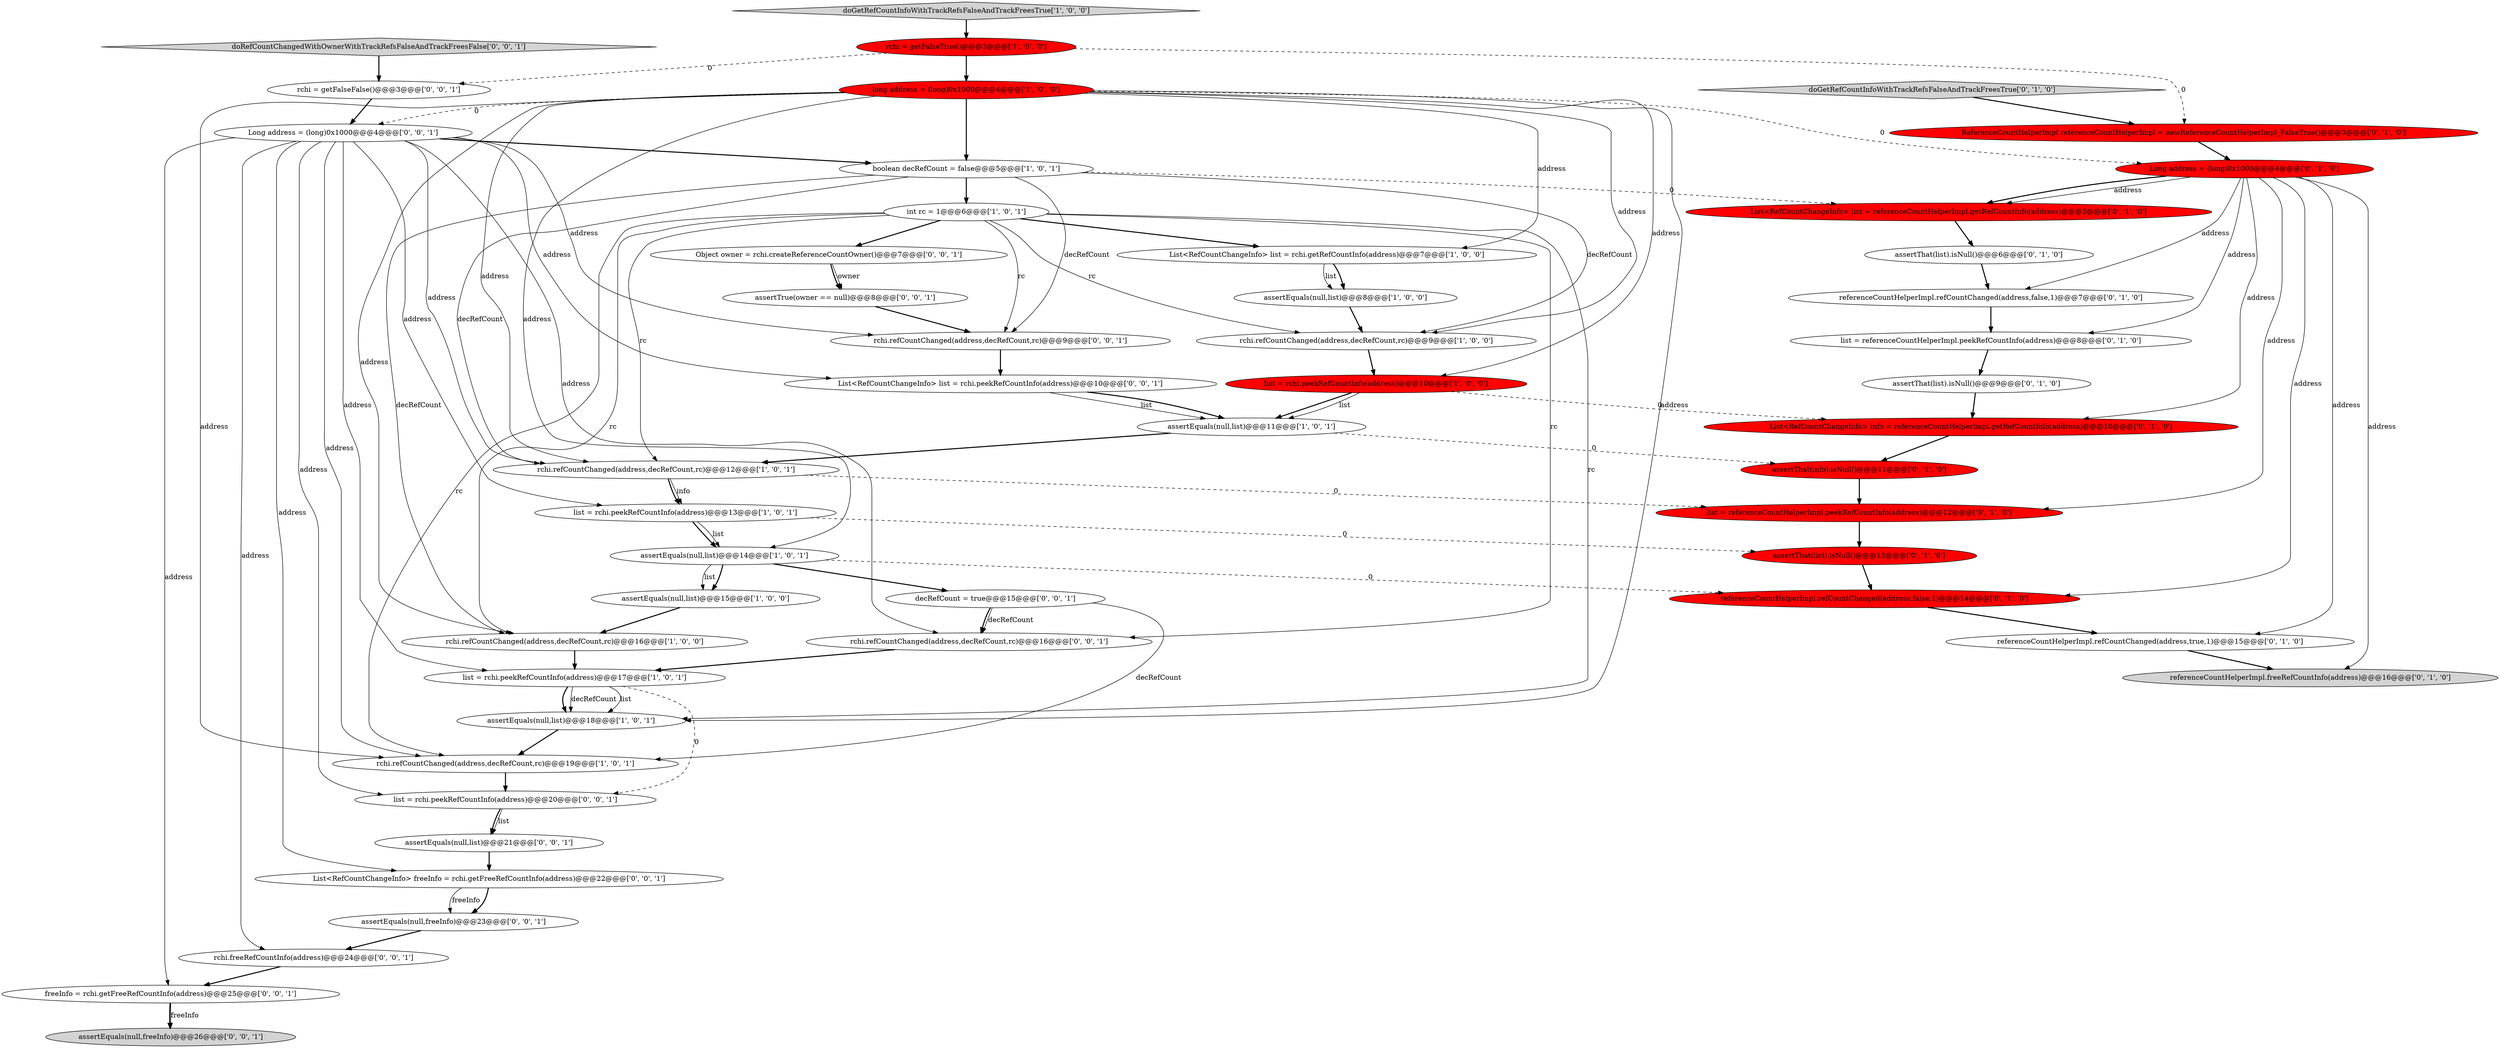 digraph {
3 [style = filled, label = "doGetRefCountInfoWithTrackRefsFalseAndTrackFreesTrue['1', '0', '0']", fillcolor = lightgray, shape = diamond image = "AAA0AAABBB1BBB"];
15 [style = filled, label = "rchi.refCountChanged(address,decRefCount,rc)@@@12@@@['1', '0', '1']", fillcolor = white, shape = ellipse image = "AAA0AAABBB1BBB"];
24 [style = filled, label = "assertThat(list).isNull()@@@13@@@['0', '1', '0']", fillcolor = red, shape = ellipse image = "AAA1AAABBB2BBB"];
33 [style = filled, label = "list = rchi.peekRefCountInfo(address)@@@20@@@['0', '0', '1']", fillcolor = white, shape = ellipse image = "AAA0AAABBB3BBB"];
25 [style = filled, label = "list = referenceCountHelperImpl.peekRefCountInfo(address)@@@12@@@['0', '1', '0']", fillcolor = red, shape = ellipse image = "AAA1AAABBB2BBB"];
38 [style = filled, label = "rchi.refCountChanged(address,decRefCount,rc)@@@9@@@['0', '0', '1']", fillcolor = white, shape = ellipse image = "AAA0AAABBB3BBB"];
40 [style = filled, label = "List<RefCountChangeInfo> list = rchi.peekRefCountInfo(address)@@@10@@@['0', '0', '1']", fillcolor = white, shape = ellipse image = "AAA0AAABBB3BBB"];
47 [style = filled, label = "rchi = getFalseFalse()@@@3@@@['0', '0', '1']", fillcolor = white, shape = ellipse image = "AAA0AAABBB3BBB"];
30 [style = filled, label = "referenceCountHelperImpl.refCountChanged(address,true,1)@@@15@@@['0', '1', '0']", fillcolor = white, shape = ellipse image = "AAA0AAABBB2BBB"];
39 [style = filled, label = "assertTrue(owner == null)@@@8@@@['0', '0', '1']", fillcolor = white, shape = ellipse image = "AAA0AAABBB3BBB"];
4 [style = filled, label = "rchi.refCountChanged(address,decRefCount,rc)@@@19@@@['1', '0', '1']", fillcolor = white, shape = ellipse image = "AAA0AAABBB1BBB"];
29 [style = filled, label = "referenceCountHelperImpl.freeRefCountInfo(address)@@@16@@@['0', '1', '0']", fillcolor = lightgray, shape = ellipse image = "AAA0AAABBB2BBB"];
28 [style = filled, label = "assertThat(info).isNull()@@@11@@@['0', '1', '0']", fillcolor = red, shape = ellipse image = "AAA1AAABBB2BBB"];
27 [style = filled, label = "referenceCountHelperImpl.refCountChanged(address,false,1)@@@7@@@['0', '1', '0']", fillcolor = white, shape = ellipse image = "AAA0AAABBB2BBB"];
45 [style = filled, label = "assertEquals(null,list)@@@21@@@['0', '0', '1']", fillcolor = white, shape = ellipse image = "AAA0AAABBB3BBB"];
21 [style = filled, label = "List<RefCountChangeInfo> info = referenceCountHelperImpl.getRefCountInfo(address)@@@10@@@['0', '1', '0']", fillcolor = red, shape = ellipse image = "AAA1AAABBB2BBB"];
22 [style = filled, label = "assertThat(list).isNull()@@@6@@@['0', '1', '0']", fillcolor = white, shape = ellipse image = "AAA0AAABBB2BBB"];
48 [style = filled, label = "assertEquals(null,freeInfo)@@@26@@@['0', '0', '1']", fillcolor = lightgray, shape = ellipse image = "AAA0AAABBB3BBB"];
1 [style = filled, label = "List<RefCountChangeInfo> list = rchi.getRefCountInfo(address)@@@7@@@['1', '0', '0']", fillcolor = white, shape = ellipse image = "AAA0AAABBB1BBB"];
41 [style = filled, label = "doRefCountChangedWithOwnerWithTrackRefsFalseAndTrackFreesFalse['0', '0', '1']", fillcolor = lightgray, shape = diamond image = "AAA0AAABBB3BBB"];
36 [style = filled, label = "rchi.refCountChanged(address,decRefCount,rc)@@@16@@@['0', '0', '1']", fillcolor = white, shape = ellipse image = "AAA0AAABBB3BBB"];
37 [style = filled, label = "Long address = (long)0x1000@@@4@@@['0', '0', '1']", fillcolor = white, shape = ellipse image = "AAA0AAABBB3BBB"];
12 [style = filled, label = "assertEquals(null,list)@@@8@@@['1', '0', '0']", fillcolor = white, shape = ellipse image = "AAA0AAABBB1BBB"];
17 [style = filled, label = "assertEquals(null,list)@@@15@@@['1', '0', '0']", fillcolor = white, shape = ellipse image = "AAA0AAABBB1BBB"];
23 [style = filled, label = "list = referenceCountHelperImpl.peekRefCountInfo(address)@@@8@@@['0', '1', '0']", fillcolor = white, shape = ellipse image = "AAA0AAABBB2BBB"];
16 [style = filled, label = "list = rchi.peekRefCountInfo(address)@@@17@@@['1', '0', '1']", fillcolor = white, shape = ellipse image = "AAA0AAABBB1BBB"];
18 [style = filled, label = "List<RefCountChangeInfo> list = referenceCountHelperImpl.getRefCountInfo(address)@@@5@@@['0', '1', '0']", fillcolor = red, shape = ellipse image = "AAA1AAABBB2BBB"];
19 [style = filled, label = "ReferenceCountHelperImpl referenceCountHelperImpl = newReferenceCountHelperImpl_FalseTrue()@@@3@@@['0', '1', '0']", fillcolor = red, shape = ellipse image = "AAA1AAABBB2BBB"];
11 [style = filled, label = "assertEquals(null,list)@@@14@@@['1', '0', '1']", fillcolor = white, shape = ellipse image = "AAA0AAABBB1BBB"];
32 [style = filled, label = "assertThat(list).isNull()@@@9@@@['0', '1', '0']", fillcolor = white, shape = ellipse image = "AAA0AAABBB2BBB"];
9 [style = filled, label = "assertEquals(null,list)@@@11@@@['1', '0', '1']", fillcolor = white, shape = ellipse image = "AAA0AAABBB1BBB"];
20 [style = filled, label = "referenceCountHelperImpl.refCountChanged(address,false,1)@@@14@@@['0', '1', '0']", fillcolor = red, shape = ellipse image = "AAA1AAABBB2BBB"];
7 [style = filled, label = "list = rchi.peekRefCountInfo(address)@@@10@@@['1', '0', '0']", fillcolor = red, shape = ellipse image = "AAA1AAABBB1BBB"];
13 [style = filled, label = "boolean decRefCount = false@@@5@@@['1', '0', '1']", fillcolor = white, shape = ellipse image = "AAA0AAABBB1BBB"];
34 [style = filled, label = "assertEquals(null,freeInfo)@@@23@@@['0', '0', '1']", fillcolor = white, shape = ellipse image = "AAA0AAABBB3BBB"];
10 [style = filled, label = "long address = (long)0x1000@@@4@@@['1', '0', '0']", fillcolor = red, shape = ellipse image = "AAA1AAABBB1BBB"];
44 [style = filled, label = "Object owner = rchi.createReferenceCountOwner()@@@7@@@['0', '0', '1']", fillcolor = white, shape = ellipse image = "AAA0AAABBB3BBB"];
31 [style = filled, label = "doGetRefCountInfoWithTrackRefsFalseAndTrackFreesTrue['0', '1', '0']", fillcolor = lightgray, shape = diamond image = "AAA0AAABBB2BBB"];
46 [style = filled, label = "rchi.freeRefCountInfo(address)@@@24@@@['0', '0', '1']", fillcolor = white, shape = ellipse image = "AAA0AAABBB3BBB"];
8 [style = filled, label = "list = rchi.peekRefCountInfo(address)@@@13@@@['1', '0', '1']", fillcolor = white, shape = ellipse image = "AAA0AAABBB1BBB"];
43 [style = filled, label = "List<RefCountChangeInfo> freeInfo = rchi.getFreeRefCountInfo(address)@@@22@@@['0', '0', '1']", fillcolor = white, shape = ellipse image = "AAA0AAABBB3BBB"];
2 [style = filled, label = "assertEquals(null,list)@@@18@@@['1', '0', '1']", fillcolor = white, shape = ellipse image = "AAA0AAABBB1BBB"];
5 [style = filled, label = "rchi = getFalseTrue()@@@3@@@['1', '0', '0']", fillcolor = red, shape = ellipse image = "AAA1AAABBB1BBB"];
42 [style = filled, label = "freeInfo = rchi.getFreeRefCountInfo(address)@@@25@@@['0', '0', '1']", fillcolor = white, shape = ellipse image = "AAA0AAABBB3BBB"];
6 [style = filled, label = "rchi.refCountChanged(address,decRefCount,rc)@@@16@@@['1', '0', '0']", fillcolor = white, shape = ellipse image = "AAA0AAABBB1BBB"];
14 [style = filled, label = "rchi.refCountChanged(address,decRefCount,rc)@@@9@@@['1', '0', '0']", fillcolor = white, shape = ellipse image = "AAA0AAABBB1BBB"];
26 [style = filled, label = "Long address = (long)0x1000@@@4@@@['0', '1', '0']", fillcolor = red, shape = ellipse image = "AAA1AAABBB2BBB"];
0 [style = filled, label = "int rc = 1@@@6@@@['1', '0', '1']", fillcolor = white, shape = ellipse image = "AAA0AAABBB1BBB"];
35 [style = filled, label = "decRefCount = true@@@15@@@['0', '0', '1']", fillcolor = white, shape = ellipse image = "AAA0AAABBB3BBB"];
26->30 [style = solid, label="address"];
34->46 [style = bold, label=""];
11->20 [style = dashed, label="0"];
37->38 [style = solid, label="address"];
13->15 [style = solid, label="decRefCount"];
47->37 [style = bold, label=""];
42->48 [style = bold, label=""];
10->4 [style = solid, label="address"];
30->29 [style = bold, label=""];
21->28 [style = bold, label=""];
14->7 [style = bold, label=""];
7->9 [style = bold, label=""];
3->5 [style = bold, label=""];
15->25 [style = dashed, label="0"];
18->22 [style = bold, label=""];
45->43 [style = bold, label=""];
37->43 [style = solid, label="address"];
1->12 [style = bold, label=""];
39->38 [style = bold, label=""];
28->25 [style = bold, label=""];
33->45 [style = bold, label=""];
44->39 [style = solid, label="owner"];
0->2 [style = solid, label="rc"];
16->33 [style = dashed, label="0"];
13->18 [style = dashed, label="0"];
33->45 [style = solid, label="list"];
8->11 [style = bold, label=""];
26->21 [style = solid, label="address"];
5->10 [style = bold, label=""];
46->42 [style = bold, label=""];
7->21 [style = dashed, label="0"];
13->14 [style = solid, label="decRefCount"];
40->9 [style = solid, label="list"];
37->36 [style = solid, label="address"];
2->4 [style = bold, label=""];
24->20 [style = bold, label=""];
37->33 [style = solid, label="address"];
25->24 [style = bold, label=""];
10->11 [style = solid, label="address"];
19->26 [style = bold, label=""];
12->14 [style = bold, label=""];
36->16 [style = bold, label=""];
11->17 [style = bold, label=""];
37->40 [style = solid, label="address"];
0->44 [style = bold, label=""];
37->13 [style = bold, label=""];
10->7 [style = solid, label="address"];
43->34 [style = bold, label=""];
26->18 [style = solid, label="address"];
0->36 [style = solid, label="rc"];
13->0 [style = bold, label=""];
0->4 [style = solid, label="rc"];
42->48 [style = solid, label="freeInfo"];
17->6 [style = bold, label=""];
15->8 [style = solid, label="info"];
13->38 [style = solid, label="decRefCount"];
23->32 [style = bold, label=""];
40->9 [style = bold, label=""];
35->4 [style = solid, label="decRefCount"];
35->36 [style = solid, label="decRefCount"];
4->33 [style = bold, label=""];
26->29 [style = solid, label="address"];
10->6 [style = solid, label="address"];
10->13 [style = bold, label=""];
0->1 [style = bold, label=""];
11->17 [style = solid, label="list"];
1->12 [style = solid, label="list"];
10->15 [style = solid, label="address"];
41->47 [style = bold, label=""];
8->11 [style = solid, label="list"];
38->40 [style = bold, label=""];
26->25 [style = solid, label="address"];
5->19 [style = dashed, label="0"];
15->8 [style = bold, label=""];
31->19 [style = bold, label=""];
0->15 [style = solid, label="rc"];
43->34 [style = solid, label="freeInfo"];
32->21 [style = bold, label=""];
0->38 [style = solid, label="rc"];
37->8 [style = solid, label="address"];
37->16 [style = solid, label="address"];
7->9 [style = solid, label="list"];
26->23 [style = solid, label="address"];
16->2 [style = solid, label="list"];
37->46 [style = solid, label="address"];
5->47 [style = dashed, label="0"];
13->6 [style = solid, label="decRefCount"];
10->14 [style = solid, label="address"];
9->28 [style = dashed, label="0"];
37->4 [style = solid, label="address"];
8->24 [style = dashed, label="0"];
16->2 [style = bold, label=""];
44->39 [style = bold, label=""];
26->27 [style = solid, label="address"];
11->35 [style = bold, label=""];
37->15 [style = solid, label="address"];
37->42 [style = solid, label="address"];
0->6 [style = solid, label="rc"];
10->26 [style = dashed, label="0"];
22->27 [style = bold, label=""];
6->16 [style = bold, label=""];
9->15 [style = bold, label=""];
10->37 [style = dashed, label="0"];
27->23 [style = bold, label=""];
35->36 [style = bold, label=""];
20->30 [style = bold, label=""];
10->1 [style = solid, label="address"];
16->2 [style = solid, label="decRefCount"];
26->20 [style = solid, label="address"];
0->14 [style = solid, label="rc"];
10->2 [style = solid, label="address"];
26->18 [style = bold, label=""];
}

